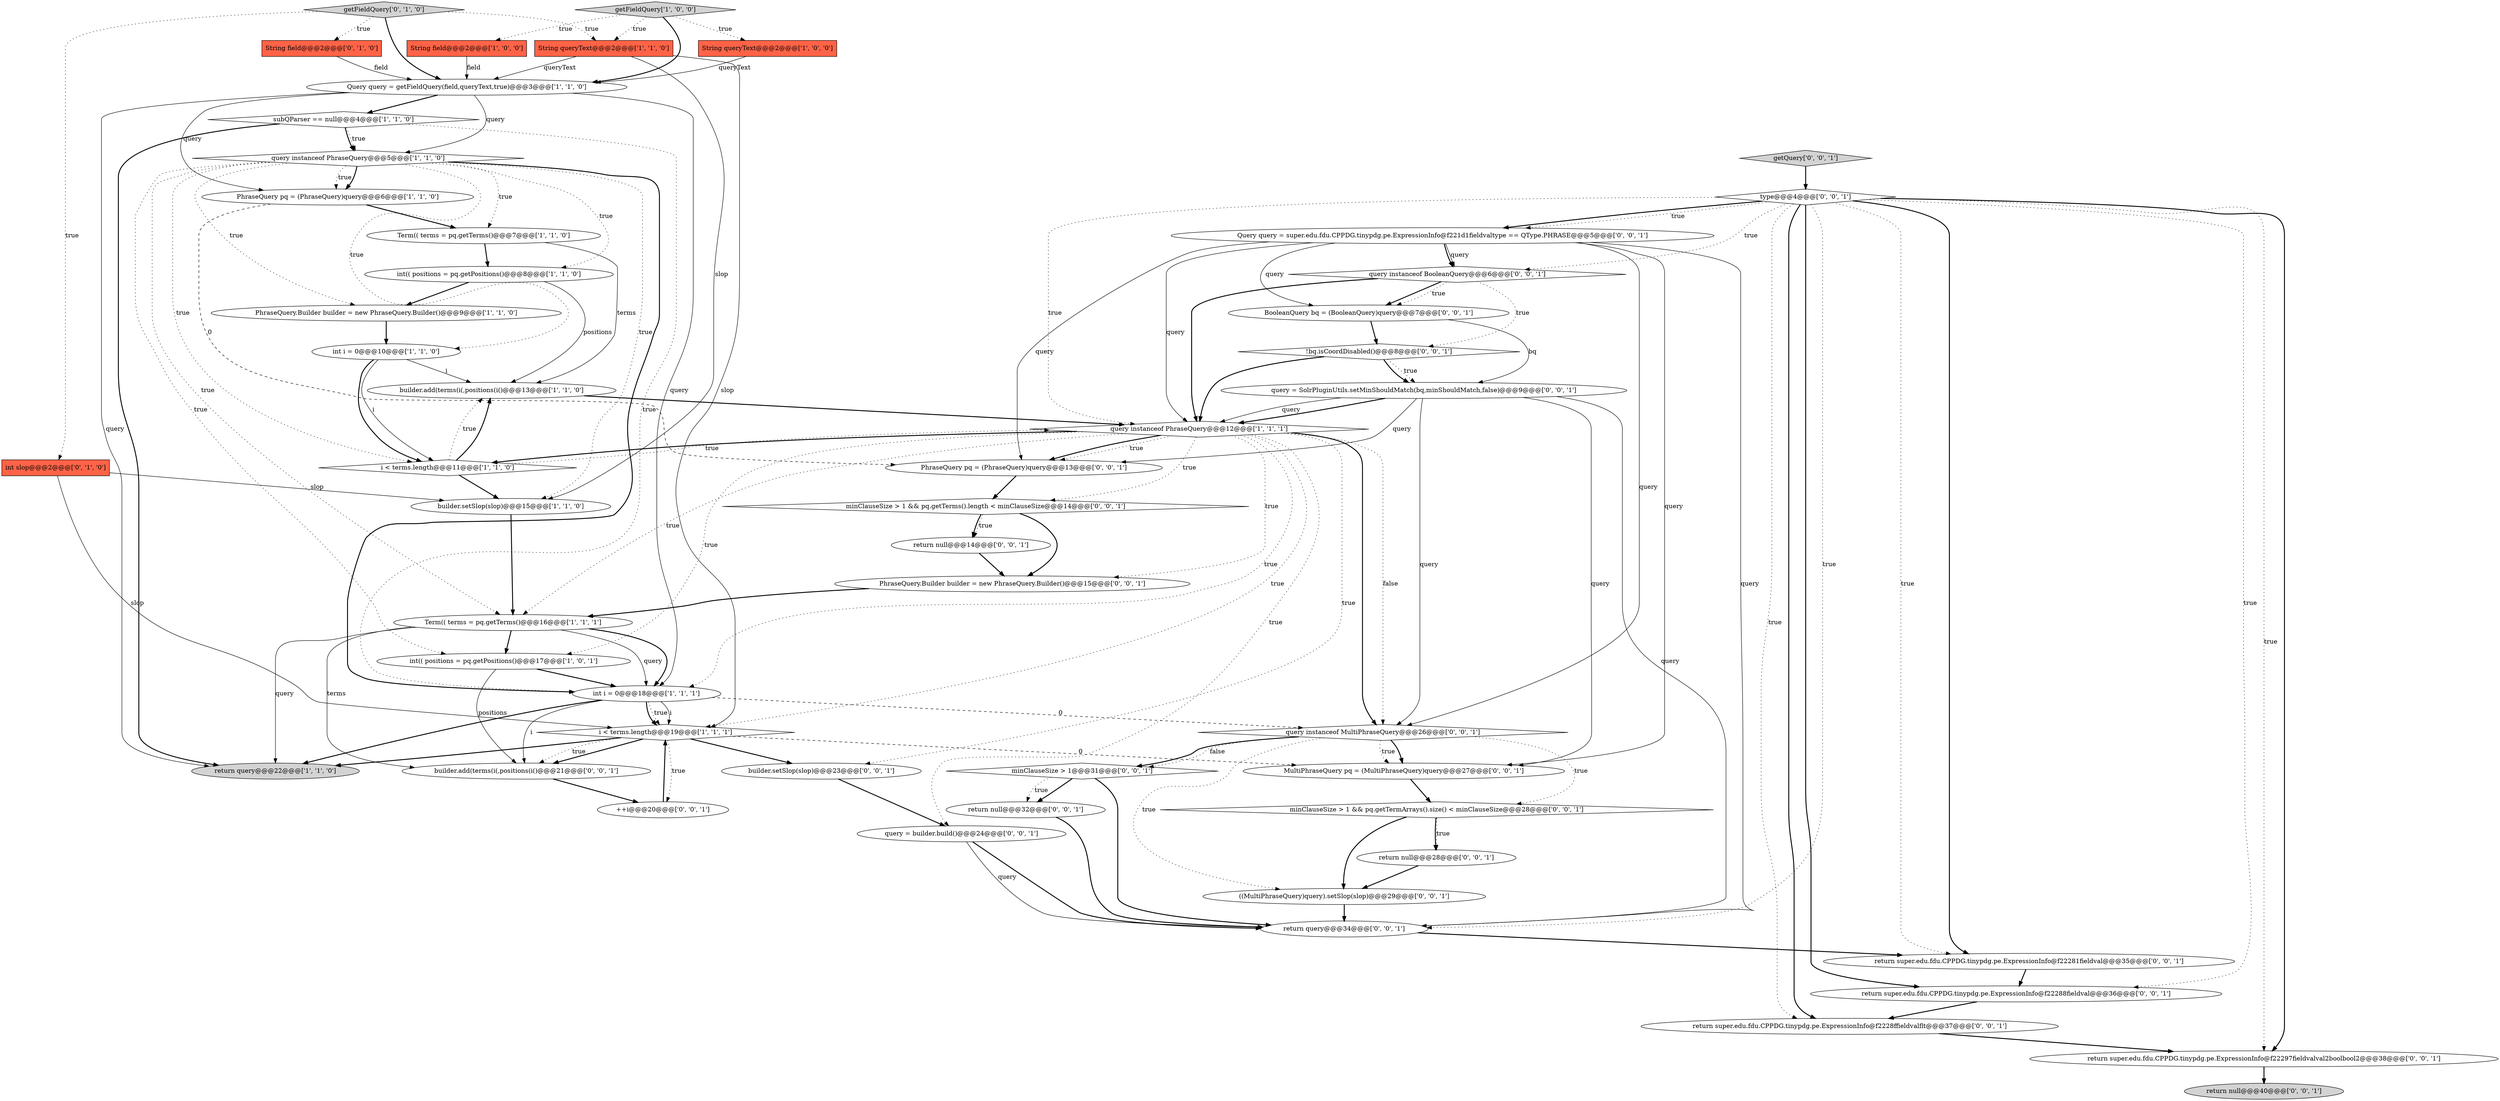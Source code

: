 digraph {
6 [style = filled, label = "String field@@@2@@@['1', '0', '0']", fillcolor = tomato, shape = box image = "AAA0AAABBB1BBB"];
11 [style = filled, label = "Term(( terms = pq.getTerms()@@@7@@@['1', '1', '0']", fillcolor = white, shape = ellipse image = "AAA0AAABBB1BBB"];
28 [style = filled, label = "query instanceof BooleanQuery@@@6@@@['0', '0', '1']", fillcolor = white, shape = diamond image = "AAA0AAABBB3BBB"];
20 [style = filled, label = "return query@@@22@@@['1', '1', '0']", fillcolor = lightgray, shape = ellipse image = "AAA0AAABBB1BBB"];
38 [style = filled, label = "PhraseQuery pq = (PhraseQuery)query@@@13@@@['0', '0', '1']", fillcolor = white, shape = ellipse image = "AAA0AAABBB3BBB"];
39 [style = filled, label = "++i@@@20@@@['0', '0', '1']", fillcolor = white, shape = ellipse image = "AAA0AAABBB3BBB"];
30 [style = filled, label = "minClauseSize > 1@@@31@@@['0', '0', '1']", fillcolor = white, shape = diamond image = "AAA0AAABBB3BBB"];
4 [style = filled, label = "builder.add(terms(i(,positions(i()@@@13@@@['1', '1', '0']", fillcolor = white, shape = ellipse image = "AAA0AAABBB1BBB"];
19 [style = filled, label = "String queryText@@@2@@@['1', '1', '0']", fillcolor = tomato, shape = box image = "AAA0AAABBB1BBB"];
48 [style = filled, label = "return super.edu.fdu.CPPDG.tinypdg.pe.ExpressionInfo@f22288fieldval@@@36@@@['0', '0', '1']", fillcolor = white, shape = ellipse image = "AAA0AAABBB3BBB"];
36 [style = filled, label = "return null@@@32@@@['0', '0', '1']", fillcolor = white, shape = ellipse image = "AAA0AAABBB3BBB"];
50 [style = filled, label = "return query@@@34@@@['0', '0', '1']", fillcolor = white, shape = ellipse image = "AAA0AAABBB3BBB"];
5 [style = filled, label = "int(( positions = pq.getPositions()@@@8@@@['1', '1', '0']", fillcolor = white, shape = ellipse image = "AAA0AAABBB1BBB"];
42 [style = filled, label = "query = SolrPluginUtils.setMinShouldMatch(bq,minShouldMatch,false)@@@9@@@['0', '0', '1']", fillcolor = white, shape = ellipse image = "AAA0AAABBB3BBB"];
35 [style = filled, label = "return null@@@14@@@['0', '0', '1']", fillcolor = white, shape = ellipse image = "AAA0AAABBB3BBB"];
21 [style = filled, label = "getFieldQuery['0', '1', '0']", fillcolor = lightgray, shape = diamond image = "AAA0AAABBB2BBB"];
13 [style = filled, label = "Query query = getFieldQuery(field,queryText,true)@@@3@@@['1', '1', '0']", fillcolor = white, shape = ellipse image = "AAA0AAABBB1BBB"];
10 [style = filled, label = "int i = 0@@@10@@@['1', '1', '0']", fillcolor = white, shape = ellipse image = "AAA0AAABBB1BBB"];
3 [style = filled, label = "query instanceof PhraseQuery@@@12@@@['1', '1', '1']", fillcolor = white, shape = diamond image = "AAA0AAABBB1BBB"];
7 [style = filled, label = "i < terms.length@@@19@@@['1', '1', '1']", fillcolor = white, shape = diamond image = "AAA0AAABBB1BBB"];
14 [style = filled, label = "getFieldQuery['1', '0', '0']", fillcolor = lightgray, shape = diamond image = "AAA0AAABBB1BBB"];
26 [style = filled, label = "builder.setSlop(slop)@@@23@@@['0', '0', '1']", fillcolor = white, shape = ellipse image = "AAA0AAABBB3BBB"];
41 [style = filled, label = "return null@@@40@@@['0', '0', '1']", fillcolor = lightgray, shape = ellipse image = "AAA0AAABBB3BBB"];
49 [style = filled, label = "Query query = super.edu.fdu.CPPDG.tinypdg.pe.ExpressionInfo@f221d1fieldvaltype == QType.PHRASE@@@5@@@['0', '0', '1']", fillcolor = white, shape = ellipse image = "AAA0AAABBB3BBB"];
34 [style = filled, label = "query = builder.build()@@@24@@@['0', '0', '1']", fillcolor = white, shape = ellipse image = "AAA0AAABBB3BBB"];
32 [style = filled, label = "!bq.isCoordDisabled()@@@8@@@['0', '0', '1']", fillcolor = white, shape = diamond image = "AAA0AAABBB3BBB"];
23 [style = filled, label = "String field@@@2@@@['0', '1', '0']", fillcolor = tomato, shape = box image = "AAA0AAABBB2BBB"];
9 [style = filled, label = "PhraseQuery pq = (PhraseQuery)query@@@6@@@['1', '1', '0']", fillcolor = white, shape = ellipse image = "AAA0AAABBB1BBB"];
17 [style = filled, label = "int(( positions = pq.getPositions()@@@17@@@['1', '0', '1']", fillcolor = white, shape = ellipse image = "AAA0AAABBB1BBB"];
44 [style = filled, label = "minClauseSize > 1 && pq.getTermArrays().size() < minClauseSize@@@28@@@['0', '0', '1']", fillcolor = white, shape = diamond image = "AAA0AAABBB3BBB"];
37 [style = filled, label = "minClauseSize > 1 && pq.getTerms().length < minClauseSize@@@14@@@['0', '0', '1']", fillcolor = white, shape = diamond image = "AAA0AAABBB3BBB"];
40 [style = filled, label = "return null@@@28@@@['0', '0', '1']", fillcolor = white, shape = ellipse image = "AAA0AAABBB3BBB"];
25 [style = filled, label = "type@@@4@@@['0', '0', '1']", fillcolor = white, shape = diamond image = "AAA0AAABBB3BBB"];
18 [style = filled, label = "int i = 0@@@18@@@['1', '1', '1']", fillcolor = white, shape = ellipse image = "AAA0AAABBB1BBB"];
27 [style = filled, label = "BooleanQuery bq = (BooleanQuery)query@@@7@@@['0', '0', '1']", fillcolor = white, shape = ellipse image = "AAA0AAABBB3BBB"];
46 [style = filled, label = "PhraseQuery.Builder builder = new PhraseQuery.Builder()@@@15@@@['0', '0', '1']", fillcolor = white, shape = ellipse image = "AAA0AAABBB3BBB"];
12 [style = filled, label = "i < terms.length@@@11@@@['1', '1', '0']", fillcolor = white, shape = diamond image = "AAA0AAABBB1BBB"];
22 [style = filled, label = "int slop@@@2@@@['0', '1', '0']", fillcolor = tomato, shape = box image = "AAA0AAABBB2BBB"];
1 [style = filled, label = "PhraseQuery.Builder builder = new PhraseQuery.Builder()@@@9@@@['1', '1', '0']", fillcolor = white, shape = ellipse image = "AAA0AAABBB1BBB"];
24 [style = filled, label = "query instanceof MultiPhraseQuery@@@26@@@['0', '0', '1']", fillcolor = white, shape = diamond image = "AAA0AAABBB3BBB"];
29 [style = filled, label = "((MultiPhraseQuery)query).setSlop(slop)@@@29@@@['0', '0', '1']", fillcolor = white, shape = ellipse image = "AAA0AAABBB3BBB"];
45 [style = filled, label = "getQuery['0', '0', '1']", fillcolor = lightgray, shape = diamond image = "AAA0AAABBB3BBB"];
15 [style = filled, label = "subQParser == null@@@4@@@['1', '1', '0']", fillcolor = white, shape = diamond image = "AAA0AAABBB1BBB"];
47 [style = filled, label = "builder.add(terms(i(,positions(i()@@@21@@@['0', '0', '1']", fillcolor = white, shape = ellipse image = "AAA0AAABBB3BBB"];
43 [style = filled, label = "return super.edu.fdu.CPPDG.tinypdg.pe.ExpressionInfo@f2228ffieldvalflt@@@37@@@['0', '0', '1']", fillcolor = white, shape = ellipse image = "AAA0AAABBB3BBB"];
51 [style = filled, label = "return super.edu.fdu.CPPDG.tinypdg.pe.ExpressionInfo@f22281fieldval@@@35@@@['0', '0', '1']", fillcolor = white, shape = ellipse image = "AAA0AAABBB3BBB"];
8 [style = filled, label = "String queryText@@@2@@@['1', '0', '0']", fillcolor = tomato, shape = box image = "AAA0AAABBB1BBB"];
0 [style = filled, label = "query instanceof PhraseQuery@@@5@@@['1', '1', '0']", fillcolor = white, shape = diamond image = "AAA0AAABBB1BBB"];
2 [style = filled, label = "builder.setSlop(slop)@@@15@@@['1', '1', '0']", fillcolor = white, shape = ellipse image = "AAA0AAABBB1BBB"];
33 [style = filled, label = "MultiPhraseQuery pq = (MultiPhraseQuery)query@@@27@@@['0', '0', '1']", fillcolor = white, shape = ellipse image = "AAA0AAABBB3BBB"];
16 [style = filled, label = "Term(( terms = pq.getTerms()@@@16@@@['1', '1', '1']", fillcolor = white, shape = ellipse image = "AAA0AAABBB1BBB"];
31 [style = filled, label = "return super.edu.fdu.CPPDG.tinypdg.pe.ExpressionInfo@f22297fieldvalval2boolbool2@@@38@@@['0', '0', '1']", fillcolor = white, shape = ellipse image = "AAA0AAABBB3BBB"];
51->48 [style = bold, label=""];
0->10 [style = dotted, label="true"];
28->3 [style = bold, label=""];
3->24 [style = bold, label=""];
18->20 [style = bold, label=""];
25->43 [style = dotted, label="true"];
22->2 [style = solid, label="slop"];
24->33 [style = bold, label=""];
42->33 [style = solid, label="query"];
16->20 [style = solid, label="query"];
37->35 [style = bold, label=""];
5->1 [style = bold, label=""];
15->18 [style = dotted, label="true"];
16->47 [style = solid, label="terms"];
21->22 [style = dotted, label="true"];
49->24 [style = solid, label="query"];
27->32 [style = bold, label=""];
3->17 [style = dotted, label="true"];
23->13 [style = solid, label="field"];
50->51 [style = bold, label=""];
36->50 [style = bold, label=""];
17->47 [style = solid, label="positions"];
15->0 [style = bold, label=""];
42->3 [style = bold, label=""];
25->49 [style = bold, label=""];
34->50 [style = solid, label="query"];
18->7 [style = dotted, label="true"];
49->28 [style = solid, label="query"];
19->13 [style = solid, label="queryText"];
27->42 [style = solid, label="bq"];
18->7 [style = solid, label="i"];
24->29 [style = dotted, label="true"];
25->50 [style = dotted, label="true"];
3->38 [style = bold, label=""];
49->28 [style = bold, label=""];
32->42 [style = dotted, label="true"];
42->38 [style = solid, label="query"];
3->16 [style = dotted, label="true"];
19->7 [style = solid, label="slop"];
4->3 [style = bold, label=""];
7->33 [style = dashed, label="0"];
7->47 [style = bold, label=""];
3->38 [style = dotted, label="true"];
25->51 [style = dotted, label="true"];
0->16 [style = dotted, label="true"];
3->26 [style = dotted, label="true"];
13->0 [style = solid, label="query"];
29->50 [style = bold, label=""];
0->1 [style = dotted, label="true"];
25->49 [style = dotted, label="true"];
1->10 [style = bold, label=""];
34->50 [style = bold, label=""];
14->13 [style = bold, label=""];
47->39 [style = bold, label=""];
0->12 [style = dotted, label="true"];
18->24 [style = dashed, label="0"];
7->20 [style = bold, label=""];
7->47 [style = dotted, label="true"];
22->7 [style = solid, label="slop"];
25->28 [style = dotted, label="true"];
44->40 [style = dotted, label="true"];
28->27 [style = bold, label=""];
46->16 [style = bold, label=""];
25->43 [style = bold, label=""];
49->50 [style = solid, label="query"];
44->29 [style = bold, label=""];
12->4 [style = dotted, label="true"];
0->9 [style = dotted, label="true"];
31->41 [style = bold, label=""];
3->18 [style = dotted, label="true"];
6->13 [style = solid, label="field"];
25->48 [style = dotted, label="true"];
0->11 [style = dotted, label="true"];
15->20 [style = bold, label=""];
2->16 [style = bold, label=""];
48->43 [style = bold, label=""];
3->7 [style = dotted, label="true"];
37->35 [style = dotted, label="true"];
30->36 [style = bold, label=""];
30->50 [style = bold, label=""];
25->3 [style = dotted, label="true"];
21->13 [style = bold, label=""];
0->2 [style = dotted, label="true"];
44->40 [style = bold, label=""];
49->3 [style = solid, label="query"];
13->15 [style = bold, label=""];
25->48 [style = bold, label=""];
24->33 [style = dotted, label="true"];
9->38 [style = dashed, label="0"];
12->2 [style = bold, label=""];
8->13 [style = solid, label="queryText"];
12->4 [style = bold, label=""];
38->37 [style = bold, label=""];
21->23 [style = dotted, label="true"];
18->47 [style = solid, label="i"];
28->27 [style = dotted, label="true"];
24->44 [style = dotted, label="true"];
25->31 [style = dotted, label="true"];
13->18 [style = solid, label="query"];
32->42 [style = bold, label=""];
14->6 [style = dotted, label="true"];
49->27 [style = solid, label="query"];
3->24 [style = dotted, label="false"];
42->50 [style = solid, label="query"];
11->4 [style = solid, label="terms"];
15->0 [style = dotted, label="true"];
42->24 [style = solid, label="query"];
3->12 [style = bold, label=""];
26->34 [style = bold, label=""];
40->29 [style = bold, label=""];
25->31 [style = bold, label=""];
7->39 [style = dotted, label="true"];
16->17 [style = bold, label=""];
37->46 [style = bold, label=""];
10->12 [style = solid, label="i"];
11->5 [style = bold, label=""];
25->51 [style = bold, label=""];
30->36 [style = dotted, label="true"];
49->33 [style = solid, label="query"];
18->7 [style = bold, label=""];
13->20 [style = solid, label="query"];
42->3 [style = solid, label="query"];
43->31 [style = bold, label=""];
16->18 [style = solid, label="query"];
9->11 [style = bold, label=""];
16->18 [style = bold, label=""];
10->4 [style = solid, label="i"];
0->9 [style = bold, label=""];
14->8 [style = dotted, label="true"];
7->26 [style = bold, label=""];
19->2 [style = solid, label="slop"];
33->44 [style = bold, label=""];
24->30 [style = bold, label=""];
3->46 [style = dotted, label="true"];
49->38 [style = solid, label="query"];
10->12 [style = bold, label=""];
0->5 [style = dotted, label="true"];
39->7 [style = bold, label=""];
5->4 [style = solid, label="positions"];
35->46 [style = bold, label=""];
32->3 [style = bold, label=""];
21->19 [style = dotted, label="true"];
14->19 [style = dotted, label="true"];
3->34 [style = dotted, label="true"];
3->37 [style = dotted, label="true"];
24->30 [style = dotted, label="false"];
13->9 [style = solid, label="query"];
28->32 [style = dotted, label="true"];
45->25 [style = bold, label=""];
0->17 [style = dotted, label="true"];
0->18 [style = bold, label=""];
12->3 [style = dotted, label="true"];
17->18 [style = bold, label=""];
}
